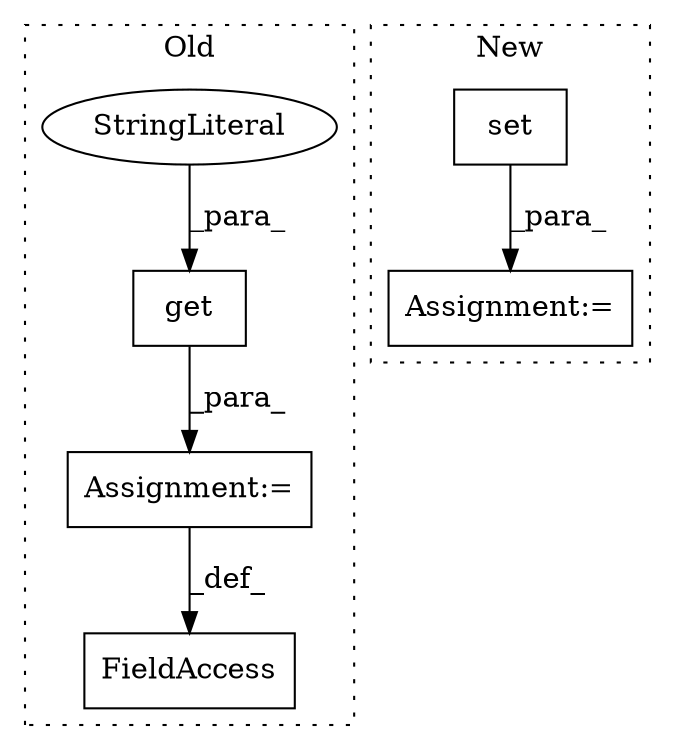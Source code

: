 digraph G {
subgraph cluster0 {
1 [label="get" a="32" s="2171,2189" l="4,1" shape="box"];
3 [label="StringLiteral" a="45" s="2175" l="11" shape="ellipse"];
4 [label="Assignment:=" a="7" s="2159" l="1" shape="box"];
6 [label="FieldAccess" a="22" s="2153" l="6" shape="box"];
label = "Old";
style="dotted";
}
subgraph cluster1 {
2 [label="set" a="32" s="594,725" l="4,1" shape="box"];
5 [label="Assignment:=" a="7" s="593" l="1" shape="box"];
label = "New";
style="dotted";
}
1 -> 4 [label="_para_"];
2 -> 5 [label="_para_"];
3 -> 1 [label="_para_"];
4 -> 6 [label="_def_"];
}